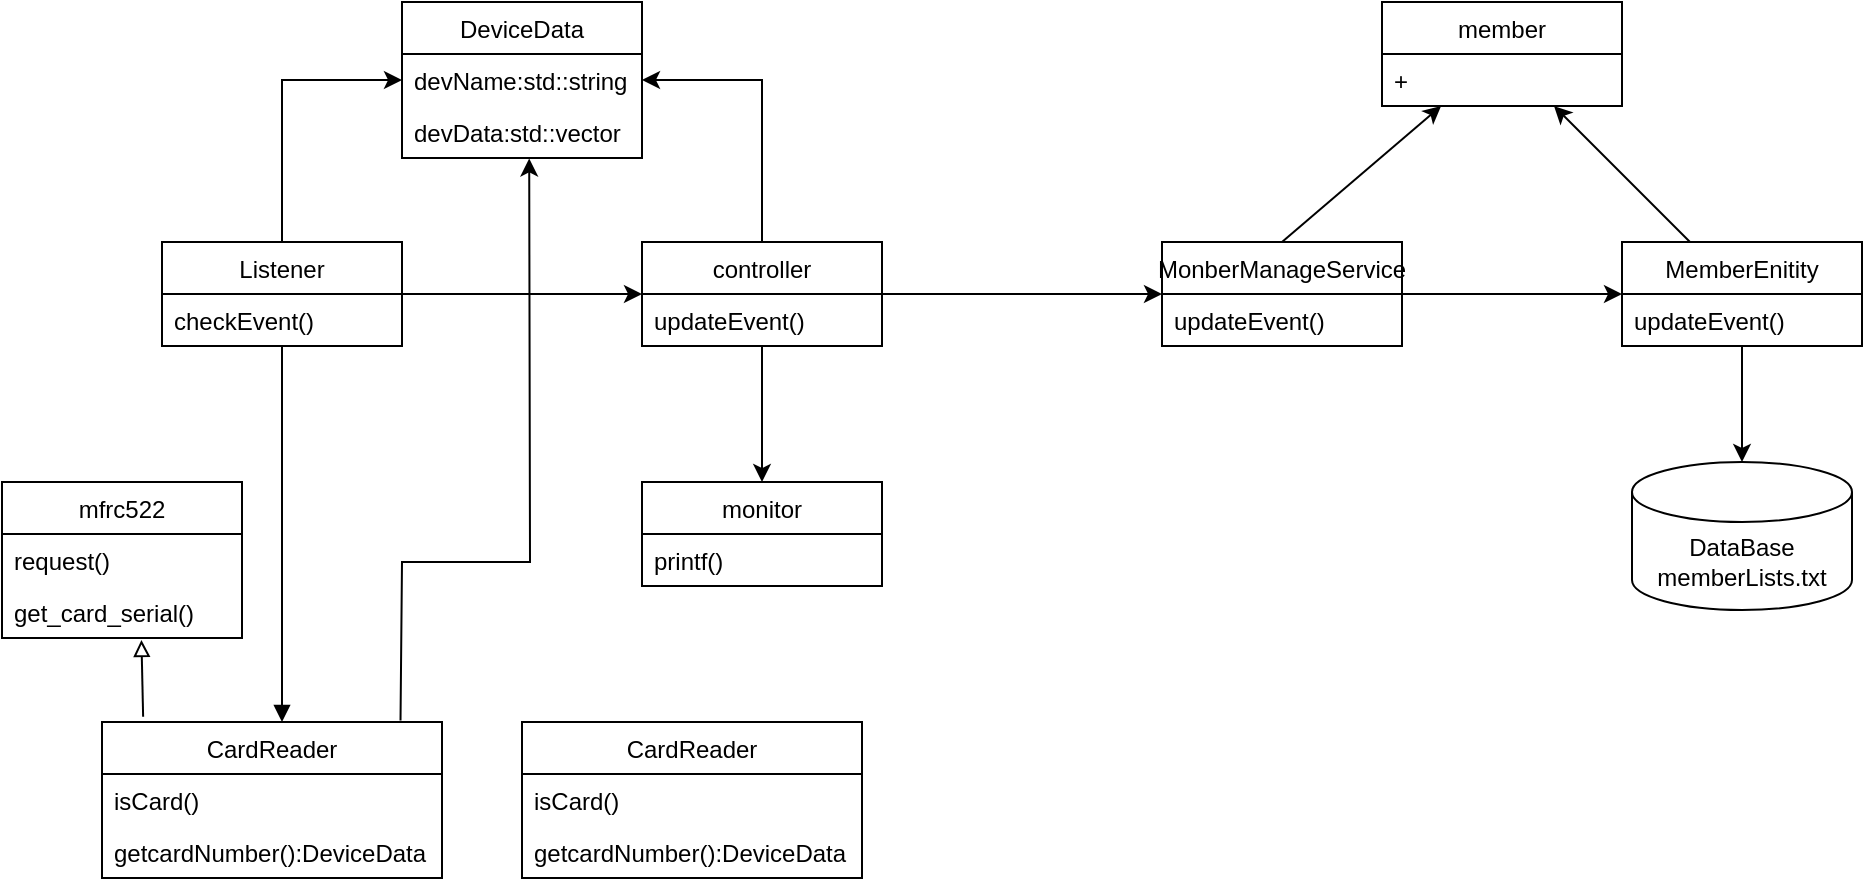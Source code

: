 <mxfile>
    <diagram id="l5BZrDoF446bdTOEd3fT" name="페이지-1">
        <mxGraphModel dx="1223" dy="530" grid="1" gridSize="10" guides="1" tooltips="1" connect="1" arrows="1" fold="1" page="1" pageScale="1" pageWidth="2339" pageHeight="3300" math="0" shadow="0">
            <root>
                <mxCell id="0"/>
                <mxCell id="1" parent="0"/>
                <mxCell id="29" value="mfrc522" style="swimlane;fontStyle=0;childLayout=stackLayout;horizontal=1;startSize=26;fillColor=none;horizontalStack=0;resizeParent=1;resizeParentMax=0;resizeLast=0;collapsible=1;marginBottom=0;" parent="1" vertex="1">
                    <mxGeometry x="960" y="480" width="120" height="78" as="geometry"/>
                </mxCell>
                <mxCell id="30" value="request()" style="text;strokeColor=none;fillColor=none;align=left;verticalAlign=top;spacingLeft=4;spacingRight=4;overflow=hidden;rotatable=0;points=[[0,0.5],[1,0.5]];portConstraint=eastwest;" parent="29" vertex="1">
                    <mxGeometry y="26" width="120" height="26" as="geometry"/>
                </mxCell>
                <mxCell id="31" value="get_card_serial()" style="text;strokeColor=none;fillColor=none;align=left;verticalAlign=top;spacingLeft=4;spacingRight=4;overflow=hidden;rotatable=0;points=[[0,0.5],[1,0.5]];portConstraint=eastwest;" parent="29" vertex="1">
                    <mxGeometry y="52" width="120" height="26" as="geometry"/>
                </mxCell>
                <mxCell id="42" style="edgeStyle=none;html=1;entryX=0;entryY=0.5;entryDx=0;entryDy=0;exitX=1;exitY=0.5;exitDx=0;exitDy=0;" parent="1" source="33" target="40" edge="1">
                    <mxGeometry relative="1" as="geometry">
                        <mxPoint x="1200" y="386" as="sourcePoint"/>
                    </mxGeometry>
                </mxCell>
                <mxCell id="49" style="edgeStyle=none;html=1;exitX=0.5;exitY=0;exitDx=0;exitDy=0;entryX=0;entryY=0.5;entryDx=0;entryDy=0;rounded=0;" parent="1" source="33" target="47" edge="1">
                    <mxGeometry relative="1" as="geometry">
                        <mxPoint x="1075" y="280" as="targetPoint"/>
                        <Array as="points">
                            <mxPoint x="1100" y="279"/>
                        </Array>
                    </mxGeometry>
                </mxCell>
                <mxCell id="59" style="edgeStyle=none;rounded=0;html=1;endArrow=block;endFill=1;" parent="1" source="34" edge="1">
                    <mxGeometry relative="1" as="geometry">
                        <mxPoint x="1100" y="600" as="targetPoint"/>
                    </mxGeometry>
                </mxCell>
                <mxCell id="33" value="Listener" style="swimlane;fontStyle=0;childLayout=stackLayout;horizontal=1;startSize=26;fillColor=none;horizontalStack=0;resizeParent=1;resizeParentMax=0;resizeLast=0;collapsible=1;marginBottom=0;" parent="1" vertex="1">
                    <mxGeometry x="1040" y="360" width="120" height="52" as="geometry"/>
                </mxCell>
                <mxCell id="34" value="checkEvent()" style="text;strokeColor=none;fillColor=none;align=left;verticalAlign=top;spacingLeft=4;spacingRight=4;overflow=hidden;rotatable=0;points=[[0,0.5],[1,0.5]];portConstraint=eastwest;" parent="33" vertex="1">
                    <mxGeometry y="26" width="120" height="26" as="geometry"/>
                </mxCell>
                <mxCell id="36" value="monitor" style="swimlane;fontStyle=0;childLayout=stackLayout;horizontal=1;startSize=26;fillColor=none;horizontalStack=0;resizeParent=1;resizeParentMax=0;resizeLast=0;collapsible=1;marginBottom=0;" parent="1" vertex="1">
                    <mxGeometry x="1280" y="480" width="120" height="52" as="geometry"/>
                </mxCell>
                <mxCell id="37" value="printf()" style="text;strokeColor=none;fillColor=none;align=left;verticalAlign=top;spacingLeft=4;spacingRight=4;overflow=hidden;rotatable=0;points=[[0,0.5],[1,0.5]];portConstraint=eastwest;" parent="36" vertex="1">
                    <mxGeometry y="26" width="120" height="26" as="geometry"/>
                </mxCell>
                <mxCell id="43" style="edgeStyle=none;html=1;entryX=0.5;entryY=0;entryDx=0;entryDy=0;" parent="1" source="40" target="36" edge="1">
                    <mxGeometry relative="1" as="geometry"/>
                </mxCell>
                <mxCell id="53" style="edgeStyle=none;html=1;exitX=0.5;exitY=0;exitDx=0;exitDy=0;entryX=1;entryY=0.5;entryDx=0;entryDy=0;rounded=0;" parent="1" source="40" target="47" edge="1">
                    <mxGeometry relative="1" as="geometry">
                        <Array as="points">
                            <mxPoint x="1340" y="279"/>
                        </Array>
                    </mxGeometry>
                </mxCell>
                <mxCell id="77" style="edgeStyle=none;html=1;entryX=0;entryY=0.5;entryDx=0;entryDy=0;exitX=1;exitY=0.5;exitDx=0;exitDy=0;" parent="1" source="40" target="70" edge="1">
                    <mxGeometry relative="1" as="geometry"/>
                </mxCell>
                <mxCell id="40" value="controller" style="swimlane;fontStyle=0;childLayout=stackLayout;horizontal=1;startSize=26;fillColor=none;horizontalStack=0;resizeParent=1;resizeParentMax=0;resizeLast=0;collapsible=1;marginBottom=0;" parent="1" vertex="1">
                    <mxGeometry x="1280" y="360" width="120" height="52" as="geometry"/>
                </mxCell>
                <mxCell id="41" value="updateEvent()" style="text;strokeColor=none;fillColor=none;align=left;verticalAlign=top;spacingLeft=4;spacingRight=4;overflow=hidden;rotatable=0;points=[[0,0.5],[1,0.5]];portConstraint=eastwest;" parent="40" vertex="1">
                    <mxGeometry y="26" width="120" height="26" as="geometry"/>
                </mxCell>
                <mxCell id="46" value="DeviceData" style="swimlane;fontStyle=0;childLayout=stackLayout;horizontal=1;startSize=26;fillColor=none;horizontalStack=0;resizeParent=1;resizeParentMax=0;resizeLast=0;collapsible=1;marginBottom=0;" parent="1" vertex="1">
                    <mxGeometry x="1160" y="240" width="120" height="78" as="geometry"/>
                </mxCell>
                <mxCell id="47" value="devName:std::string" style="text;strokeColor=none;fillColor=none;align=left;verticalAlign=top;spacingLeft=4;spacingRight=4;overflow=hidden;rotatable=0;points=[[0,0.5],[1,0.5]];portConstraint=eastwest;" parent="46" vertex="1">
                    <mxGeometry y="26" width="120" height="26" as="geometry"/>
                </mxCell>
                <mxCell id="48" value="devData:std::vector" style="text;strokeColor=none;fillColor=none;align=left;verticalAlign=top;spacingLeft=4;spacingRight=4;overflow=hidden;rotatable=0;points=[[0,0.5],[1,0.5]];portConstraint=eastwest;" parent="46" vertex="1">
                    <mxGeometry y="52" width="120" height="26" as="geometry"/>
                </mxCell>
                <mxCell id="57" style="edgeStyle=none;html=1;exitX=0.121;exitY=-0.034;exitDx=0;exitDy=0;endArrow=block;endFill=0;entryX=0.581;entryY=1.037;entryDx=0;entryDy=0;entryPerimeter=0;exitPerimeter=0;" parent="1" source="54" target="31" edge="1">
                    <mxGeometry relative="1" as="geometry">
                        <mxPoint x="1020" y="580" as="targetPoint"/>
                    </mxGeometry>
                </mxCell>
                <mxCell id="66" style="edgeStyle=none;html=1;exitX=0.878;exitY=-0.009;exitDx=0;exitDy=0;entryX=0.53;entryY=1.008;entryDx=0;entryDy=0;entryPerimeter=0;exitPerimeter=0;rounded=0;" parent="1" source="54" target="48" edge="1">
                    <mxGeometry relative="1" as="geometry">
                        <Array as="points">
                            <mxPoint x="1160" y="520"/>
                            <mxPoint x="1224" y="520"/>
                        </Array>
                    </mxGeometry>
                </mxCell>
                <mxCell id="54" value="CardReader" style="swimlane;fontStyle=0;childLayout=stackLayout;horizontal=1;startSize=26;fillColor=none;horizontalStack=0;resizeParent=1;resizeParentMax=0;resizeLast=0;collapsible=1;marginBottom=0;" parent="1" vertex="1">
                    <mxGeometry x="1010" y="600" width="170" height="78" as="geometry"/>
                </mxCell>
                <mxCell id="55" value="isCard()" style="text;strokeColor=none;fillColor=none;align=left;verticalAlign=top;spacingLeft=4;spacingRight=4;overflow=hidden;rotatable=0;points=[[0,0.5],[1,0.5]];portConstraint=eastwest;" parent="54" vertex="1">
                    <mxGeometry y="26" width="170" height="26" as="geometry"/>
                </mxCell>
                <mxCell id="56" value="getcardNumber():DeviceData" style="text;strokeColor=none;fillColor=none;align=left;verticalAlign=top;spacingLeft=4;spacingRight=4;overflow=hidden;rotatable=0;points=[[0,0.5],[1,0.5]];portConstraint=eastwest;" parent="54" vertex="1">
                    <mxGeometry y="52" width="170" height="26" as="geometry"/>
                </mxCell>
                <mxCell id="67" value="DataBase&lt;br&gt;memberLists.txt" style="shape=cylinder3;whiteSpace=wrap;html=1;boundedLbl=1;backgroundOutline=1;size=15;" parent="1" vertex="1">
                    <mxGeometry x="1775" y="470" width="110" height="74" as="geometry"/>
                </mxCell>
                <mxCell id="82" style="edgeStyle=none;html=1;exitX=0.5;exitY=0;exitDx=0;exitDy=0;" edge="1" parent="1" source="70" target="72">
                    <mxGeometry relative="1" as="geometry"/>
                </mxCell>
                <mxCell id="84" style="edgeStyle=none;html=1;exitX=1;exitY=0.5;exitDx=0;exitDy=0;" edge="1" parent="1" source="70" target="74">
                    <mxGeometry relative="1" as="geometry"/>
                </mxCell>
                <mxCell id="70" value="MonberManageService" style="swimlane;fontStyle=0;childLayout=stackLayout;horizontal=1;startSize=26;fillColor=none;horizontalStack=0;resizeParent=1;resizeParentMax=0;resizeLast=0;collapsible=1;marginBottom=0;" parent="1" vertex="1">
                    <mxGeometry x="1540" y="360" width="120" height="52" as="geometry"/>
                </mxCell>
                <mxCell id="71" value="updateEvent()" style="text;strokeColor=none;fillColor=none;align=left;verticalAlign=top;spacingLeft=4;spacingRight=4;overflow=hidden;rotatable=0;points=[[0,0.5],[1,0.5]];portConstraint=eastwest;" parent="70" vertex="1">
                    <mxGeometry y="26" width="120" height="26" as="geometry"/>
                </mxCell>
                <mxCell id="72" value="member" style="swimlane;fontStyle=0;childLayout=stackLayout;horizontal=1;startSize=26;fillColor=none;horizontalStack=0;resizeParent=1;resizeParentMax=0;resizeLast=0;collapsible=1;marginBottom=0;" parent="1" vertex="1">
                    <mxGeometry x="1650" y="240" width="120" height="52" as="geometry">
                        <mxRectangle x="1610" y="170" width="160" height="26" as="alternateBounds"/>
                    </mxGeometry>
                </mxCell>
                <mxCell id="73" value="+    " style="text;strokeColor=none;fillColor=none;align=left;verticalAlign=top;spacingLeft=4;spacingRight=4;overflow=hidden;rotatable=0;points=[[0,0.5],[1,0.5]];portConstraint=eastwest;" parent="72" vertex="1">
                    <mxGeometry y="26" width="120" height="26" as="geometry"/>
                </mxCell>
                <mxCell id="83" style="edgeStyle=none;html=1;" edge="1" parent="1" source="74" target="72">
                    <mxGeometry relative="1" as="geometry"/>
                </mxCell>
                <mxCell id="85" style="edgeStyle=none;html=1;entryX=0.5;entryY=0;entryDx=0;entryDy=0;entryPerimeter=0;" edge="1" parent="1" source="74" target="67">
                    <mxGeometry relative="1" as="geometry"/>
                </mxCell>
                <mxCell id="74" value="MemberEnitity" style="swimlane;fontStyle=0;childLayout=stackLayout;horizontal=1;startSize=26;fillColor=none;horizontalStack=0;resizeParent=1;resizeParentMax=0;resizeLast=0;collapsible=1;marginBottom=0;" parent="1" vertex="1">
                    <mxGeometry x="1770" y="360" width="120" height="52" as="geometry"/>
                </mxCell>
                <mxCell id="75" value="updateEvent()" style="text;strokeColor=none;fillColor=none;align=left;verticalAlign=top;spacingLeft=4;spacingRight=4;overflow=hidden;rotatable=0;points=[[0,0.5],[1,0.5]];portConstraint=eastwest;" parent="74" vertex="1">
                    <mxGeometry y="26" width="120" height="26" as="geometry"/>
                </mxCell>
                <mxCell id="79" value="CardReader" style="swimlane;fontStyle=0;childLayout=stackLayout;horizontal=1;startSize=26;fillColor=none;horizontalStack=0;resizeParent=1;resizeParentMax=0;resizeLast=0;collapsible=1;marginBottom=0;" parent="1" vertex="1">
                    <mxGeometry x="1220" y="600" width="170" height="78" as="geometry"/>
                </mxCell>
                <mxCell id="80" value="isCard()" style="text;strokeColor=none;fillColor=none;align=left;verticalAlign=top;spacingLeft=4;spacingRight=4;overflow=hidden;rotatable=0;points=[[0,0.5],[1,0.5]];portConstraint=eastwest;" parent="79" vertex="1">
                    <mxGeometry y="26" width="170" height="26" as="geometry"/>
                </mxCell>
                <mxCell id="81" value="getcardNumber():DeviceData" style="text;strokeColor=none;fillColor=none;align=left;verticalAlign=top;spacingLeft=4;spacingRight=4;overflow=hidden;rotatable=0;points=[[0,0.5],[1,0.5]];portConstraint=eastwest;" parent="79" vertex="1">
                    <mxGeometry y="52" width="170" height="26" as="geometry"/>
                </mxCell>
            </root>
        </mxGraphModel>
    </diagram>
</mxfile>
